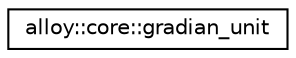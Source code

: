 digraph "Graphical Class Hierarchy"
{
  edge [fontname="Helvetica",fontsize="10",labelfontname="Helvetica",labelfontsize="10"];
  node [fontname="Helvetica",fontsize="10",shape=record];
  rankdir="LR";
  Node1 [label="alloy::core::gradian_unit",height=0.2,width=0.4,color="black", fillcolor="white", style="filled",URL="$df/d9a/structalloy_1_1core_1_1gradian__unit.html"];
}
